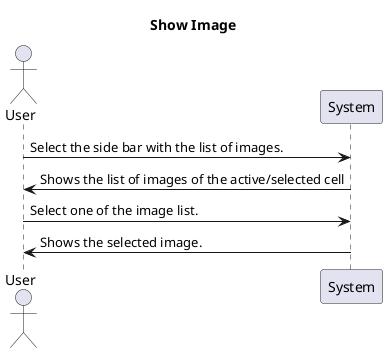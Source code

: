 @startuml
actor User
participant System
title: Show Image
User->System : Select the side bar with the list of images.
System->User : Shows the list of images of the active/selected cell
User->System : Select one of the image list.
System->User : Shows the selected image.

@enduml
